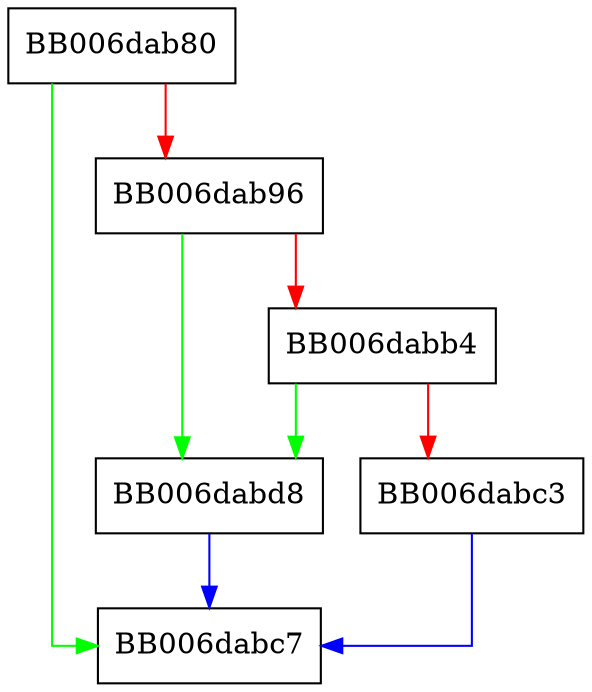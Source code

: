 digraph hmac_new {
  node [shape="box"];
  graph [splines=ortho];
  BB006dab80 -> BB006dabc7 [color="green"];
  BB006dab80 -> BB006dab96 [color="red"];
  BB006dab96 -> BB006dabd8 [color="green"];
  BB006dab96 -> BB006dabb4 [color="red"];
  BB006dabb4 -> BB006dabd8 [color="green"];
  BB006dabb4 -> BB006dabc3 [color="red"];
  BB006dabc3 -> BB006dabc7 [color="blue"];
  BB006dabd8 -> BB006dabc7 [color="blue"];
}